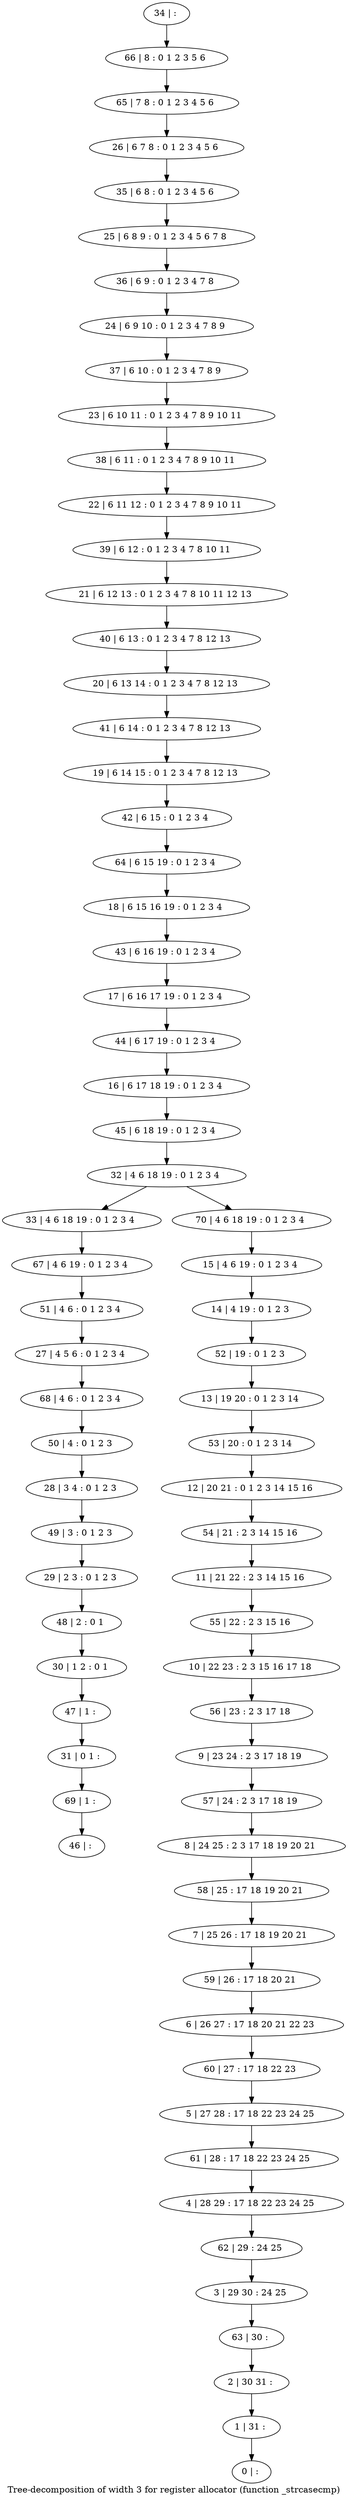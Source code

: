 digraph G {
graph [label="Tree-decomposition of width 3 for register allocator (function _strcasecmp)"]
0[label="0 | : "];
1[label="1 | 31 : "];
2[label="2 | 30 31 : "];
3[label="3 | 29 30 : 24 25 "];
4[label="4 | 28 29 : 17 18 22 23 24 25 "];
5[label="5 | 27 28 : 17 18 22 23 24 25 "];
6[label="6 | 26 27 : 17 18 20 21 22 23 "];
7[label="7 | 25 26 : 17 18 19 20 21 "];
8[label="8 | 24 25 : 2 3 17 18 19 20 21 "];
9[label="9 | 23 24 : 2 3 17 18 19 "];
10[label="10 | 22 23 : 2 3 15 16 17 18 "];
11[label="11 | 21 22 : 2 3 14 15 16 "];
12[label="12 | 20 21 : 0 1 2 3 14 15 16 "];
13[label="13 | 19 20 : 0 1 2 3 14 "];
14[label="14 | 4 19 : 0 1 2 3 "];
15[label="15 | 4 6 19 : 0 1 2 3 4 "];
16[label="16 | 6 17 18 19 : 0 1 2 3 4 "];
17[label="17 | 6 16 17 19 : 0 1 2 3 4 "];
18[label="18 | 6 15 16 19 : 0 1 2 3 4 "];
19[label="19 | 6 14 15 : 0 1 2 3 4 7 8 12 13 "];
20[label="20 | 6 13 14 : 0 1 2 3 4 7 8 12 13 "];
21[label="21 | 6 12 13 : 0 1 2 3 4 7 8 10 11 12 13 "];
22[label="22 | 6 11 12 : 0 1 2 3 4 7 8 9 10 11 "];
23[label="23 | 6 10 11 : 0 1 2 3 4 7 8 9 10 11 "];
24[label="24 | 6 9 10 : 0 1 2 3 4 7 8 9 "];
25[label="25 | 6 8 9 : 0 1 2 3 4 5 6 7 8 "];
26[label="26 | 6 7 8 : 0 1 2 3 4 5 6 "];
27[label="27 | 4 5 6 : 0 1 2 3 4 "];
28[label="28 | 3 4 : 0 1 2 3 "];
29[label="29 | 2 3 : 0 1 2 3 "];
30[label="30 | 1 2 : 0 1 "];
31[label="31 | 0 1 : "];
32[label="32 | 4 6 18 19 : 0 1 2 3 4 "];
33[label="33 | 4 6 18 19 : 0 1 2 3 4 "];
34[label="34 | : "];
35[label="35 | 6 8 : 0 1 2 3 4 5 6 "];
36[label="36 | 6 9 : 0 1 2 3 4 7 8 "];
37[label="37 | 6 10 : 0 1 2 3 4 7 8 9 "];
38[label="38 | 6 11 : 0 1 2 3 4 7 8 9 10 11 "];
39[label="39 | 6 12 : 0 1 2 3 4 7 8 10 11 "];
40[label="40 | 6 13 : 0 1 2 3 4 7 8 12 13 "];
41[label="41 | 6 14 : 0 1 2 3 4 7 8 12 13 "];
42[label="42 | 6 15 : 0 1 2 3 4 "];
43[label="43 | 6 16 19 : 0 1 2 3 4 "];
44[label="44 | 6 17 19 : 0 1 2 3 4 "];
45[label="45 | 6 18 19 : 0 1 2 3 4 "];
46[label="46 | : "];
47[label="47 | 1 : "];
48[label="48 | 2 : 0 1 "];
49[label="49 | 3 : 0 1 2 3 "];
50[label="50 | 4 : 0 1 2 3 "];
51[label="51 | 4 6 : 0 1 2 3 4 "];
52[label="52 | 19 : 0 1 2 3 "];
53[label="53 | 20 : 0 1 2 3 14 "];
54[label="54 | 21 : 2 3 14 15 16 "];
55[label="55 | 22 : 2 3 15 16 "];
56[label="56 | 23 : 2 3 17 18 "];
57[label="57 | 24 : 2 3 17 18 19 "];
58[label="58 | 25 : 17 18 19 20 21 "];
59[label="59 | 26 : 17 18 20 21 "];
60[label="60 | 27 : 17 18 22 23 "];
61[label="61 | 28 : 17 18 22 23 24 25 "];
62[label="62 | 29 : 24 25 "];
63[label="63 | 30 : "];
64[label="64 | 6 15 19 : 0 1 2 3 4 "];
65[label="65 | 7 8 : 0 1 2 3 4 5 6 "];
66[label="66 | 8 : 0 1 2 3 5 6 "];
67[label="67 | 4 6 19 : 0 1 2 3 4 "];
68[label="68 | 4 6 : 0 1 2 3 4 "];
69[label="69 | 1 : "];
70[label="70 | 4 6 18 19 : 0 1 2 3 4 "];
47->31 ;
30->47 ;
48->30 ;
29->48 ;
49->29 ;
28->49 ;
50->28 ;
51->27 ;
67->51 ;
33->67 ;
68->50 ;
27->68 ;
69->46 ;
31->69 ;
34->66 ;
66->65 ;
65->26 ;
26->35 ;
35->25 ;
25->36 ;
36->24 ;
24->37 ;
37->23 ;
23->38 ;
38->22 ;
22->39 ;
39->21 ;
21->40 ;
40->20 ;
20->41 ;
41->19 ;
19->42 ;
42->64 ;
64->18 ;
18->43 ;
43->17 ;
17->44 ;
44->16 ;
16->45 ;
45->32 ;
15->14 ;
14->52 ;
52->13 ;
13->53 ;
53->12 ;
12->54 ;
54->11 ;
11->55 ;
55->10 ;
10->56 ;
56->9 ;
9->57 ;
57->8 ;
8->58 ;
58->7 ;
7->59 ;
59->6 ;
6->60 ;
60->5 ;
5->61 ;
61->4 ;
4->62 ;
62->3 ;
3->63 ;
63->2 ;
2->1 ;
1->0 ;
70->15 ;
32->33 ;
32->70 ;
}
